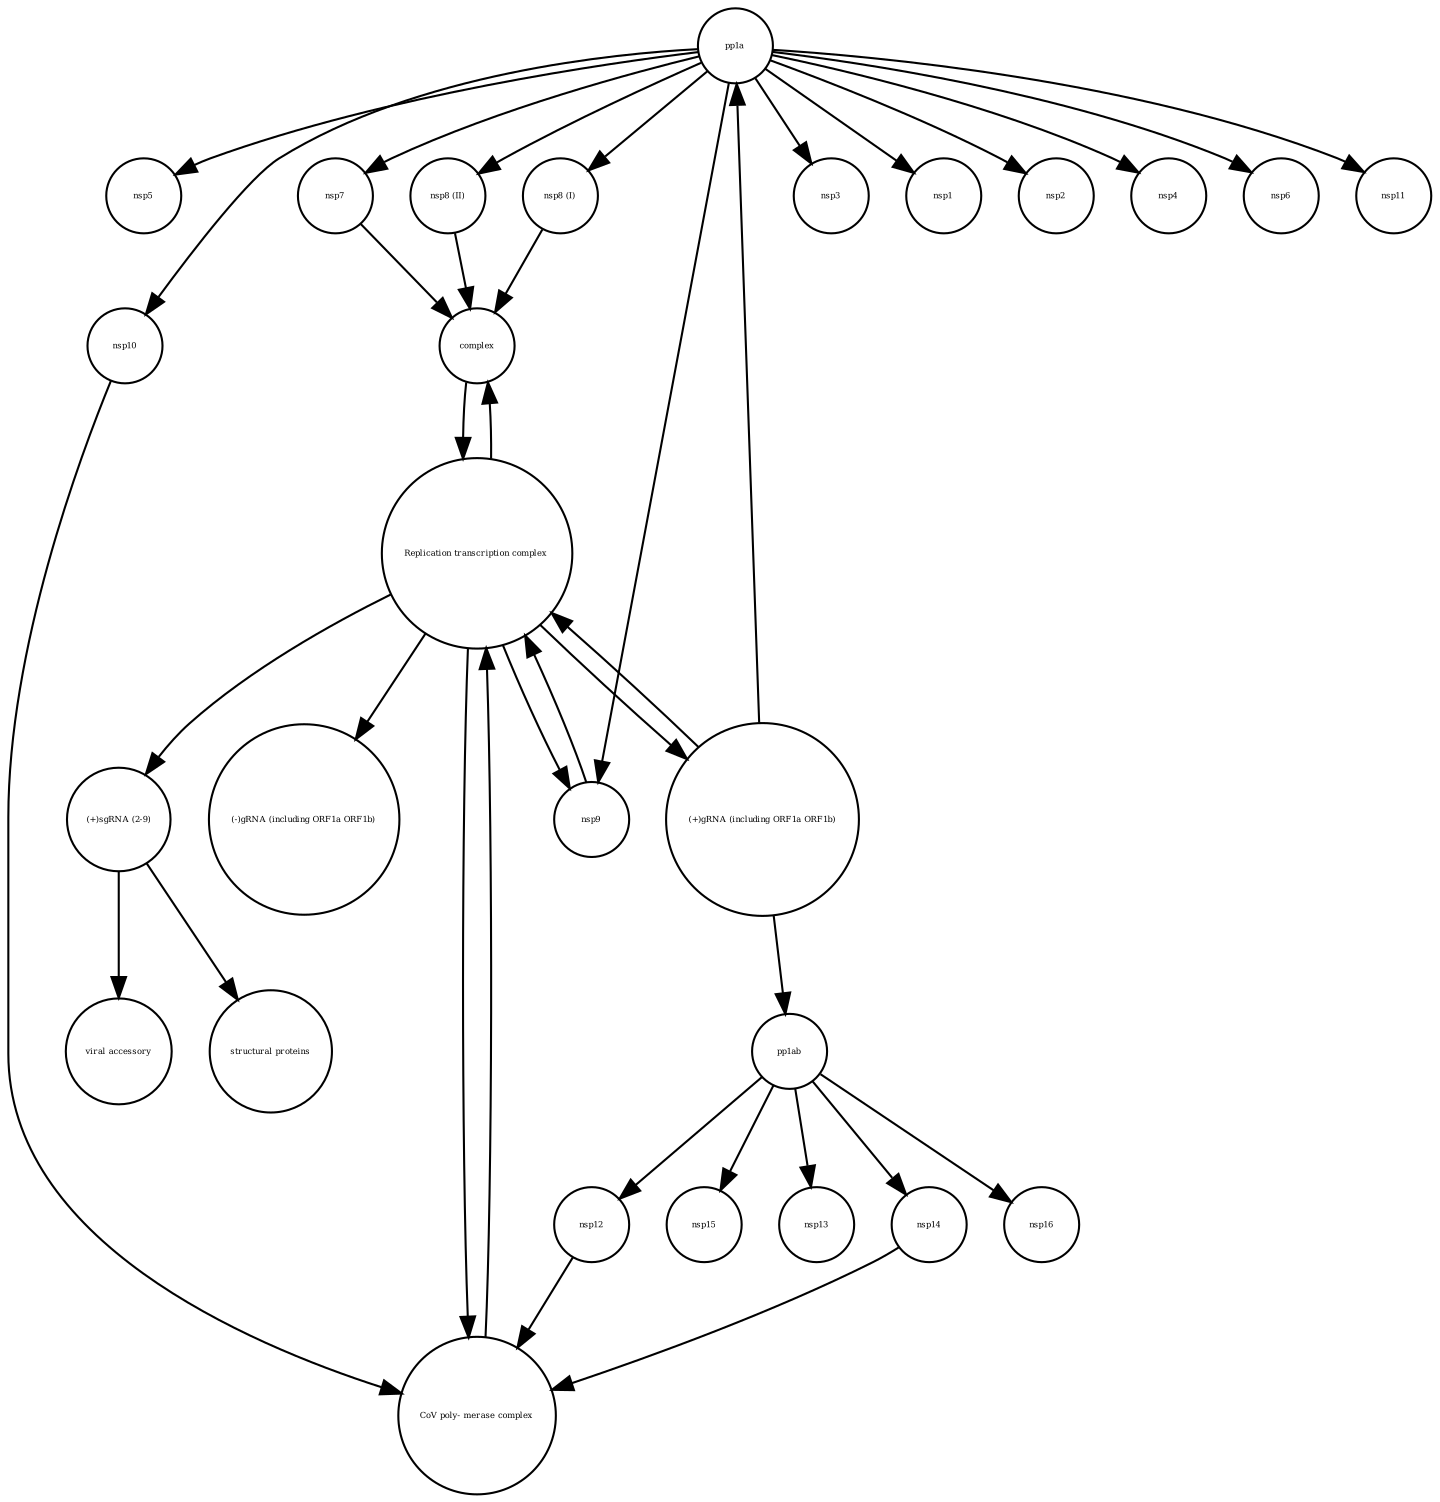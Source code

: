 strict digraph  {
nsp5 [annotation="", bipartite=0, cls=macromolecule, fontsize=4, label=nsp5, shape=circle];
"viral accessory" [annotation="", bipartite=0, cls=macromolecule, fontsize=4, label="viral accessory", shape=circle];
nsp7 [annotation="", bipartite=0, cls=macromolecule, fontsize=4, label=nsp7, shape=circle];
"CoV poly- merase complex" [annotation="", bipartite=0, cls=complex, fontsize=4, label="CoV poly- merase complex", shape=circle];
nsp15 [annotation="", bipartite=0, cls=macromolecule, fontsize=4, label=nsp15, shape=circle];
nsp13 [annotation="", bipartite=0, cls=macromolecule, fontsize=4, label=nsp13, shape=circle];
nsp12 [annotation="", bipartite=0, cls=macromolecule, fontsize=4, label=nsp12, shape=circle];
nsp3 [annotation="", bipartite=0, cls=macromolecule, fontsize=4, label=nsp3, shape=circle];
nsp10 [annotation="", bipartite=0, cls=macromolecule, fontsize=4, label=nsp10, shape=circle];
nsp1 [annotation="", bipartite=0, cls=macromolecule, fontsize=4, label=nsp1, shape=circle];
"structural proteins" [annotation="", bipartite=0, cls=macromolecule, fontsize=4, label="structural proteins", shape=circle];
"(+)sgRNA (2-9)" [annotation="", bipartite=0, cls="nucleic acid feature", fontsize=4, label="(+)sgRNA (2-9)", shape=circle];
complex [annotation="", bipartite=0, cls=complex, fontsize=4, label=complex, shape=circle];
nsp2 [annotation="", bipartite=0, cls=macromolecule, fontsize=4, label=nsp2, shape=circle];
nsp4 [annotation="", bipartite=0, cls=macromolecule, fontsize=4, label=nsp4, shape=circle];
nsp14 [annotation="", bipartite=0, cls=macromolecule, fontsize=4, label=nsp14, shape=circle];
"nsp8 (II)" [annotation="", bipartite=0, cls=macromolecule, fontsize=4, label="nsp8 (II)", shape=circle];
nsp6 [annotation="", bipartite=0, cls=macromolecule, fontsize=4, label=nsp6, shape=circle];
pp1a [annotation="", bipartite=0, cls=macromolecule, fontsize=4, label=pp1a, shape=circle];
"Replication transcription complex " [annotation="", bipartite=0, cls=complex, fontsize=4, label="Replication transcription complex ", shape=circle];
"nsp8 (I)" [annotation="", bipartite=0, cls=macromolecule, fontsize=4, label="nsp8 (I)", shape=circle];
nsp11 [annotation="", bipartite=0, cls=macromolecule, fontsize=4, label=nsp11, shape=circle];
"(+)gRNA (including ORF1a ORF1b)" [annotation="", bipartite=0, cls="nucleic acid feature", fontsize=4, label="(+)gRNA (including ORF1a ORF1b)", shape=circle];
nsp16 [annotation="", bipartite=0, cls=macromolecule, fontsize=4, label=nsp16, shape=circle];
nsp9 [annotation="", bipartite=0, cls=macromolecule, fontsize=4, label=nsp9, shape=circle];
"(-)gRNA (including ORF1a ORF1b)" [annotation="", bipartite=0, cls="nucleic acid feature", fontsize=4, label="(-)gRNA (including ORF1a ORF1b)", shape=circle];
pp1ab [annotation="", bipartite=0, cls=macromolecule, fontsize=4, label=pp1ab, shape=circle];
nsp7 -> complex  [annotation="", interaction_type=production];
"CoV poly- merase complex" -> "Replication transcription complex "  [annotation="", interaction_type=production];
nsp12 -> "CoV poly- merase complex"  [annotation="", interaction_type=production];
nsp10 -> "CoV poly- merase complex"  [annotation="", interaction_type=production];
"(+)sgRNA (2-9)" -> "structural proteins"  [annotation="", interaction_type="necessary stimulation"];
"(+)sgRNA (2-9)" -> "viral accessory"  [annotation="", interaction_type="necessary stimulation"];
complex -> "Replication transcription complex "  [annotation="", interaction_type=production];
nsp14 -> "CoV poly- merase complex"  [annotation="", interaction_type=production];
"nsp8 (II)" -> complex  [annotation="", interaction_type=production];
pp1a -> nsp10  [annotation="", interaction_type=production];
pp1a -> nsp5  [annotation="", interaction_type=production];
pp1a -> nsp1  [annotation="", interaction_type=production];
pp1a -> nsp2  [annotation="", interaction_type=production];
pp1a -> nsp7  [annotation="", interaction_type=production];
pp1a -> "nsp8 (I)"  [annotation="", interaction_type=production];
pp1a -> nsp4  [annotation="", interaction_type=production];
pp1a -> nsp11  [annotation="", interaction_type=production];
pp1a -> "nsp8 (II)"  [annotation="", interaction_type=production];
pp1a -> nsp9  [annotation="", interaction_type=production];
pp1a -> nsp3  [annotation="", interaction_type=production];
pp1a -> nsp6  [annotation="", interaction_type=production];
"Replication transcription complex " -> complex  [annotation="", interaction_type=production];
"Replication transcription complex " -> "CoV poly- merase complex"  [annotation="", interaction_type=production];
"Replication transcription complex " -> "(+)gRNA (including ORF1a ORF1b)"  [annotation="", interaction_type=production];
"Replication transcription complex " -> nsp9  [annotation="", interaction_type=production];
"Replication transcription complex " -> "(-)gRNA (including ORF1a ORF1b)"  [annotation="", interaction_type=production];
"Replication transcription complex " -> "(+)sgRNA (2-9)"  [annotation="", interaction_type="necessary stimulation"];
"nsp8 (I)" -> complex  [annotation="", interaction_type=production];
"(+)gRNA (including ORF1a ORF1b)" -> pp1a  [annotation="", interaction_type="necessary stimulation"];
"(+)gRNA (including ORF1a ORF1b)" -> pp1ab  [annotation="", interaction_type="necessary stimulation"];
"(+)gRNA (including ORF1a ORF1b)" -> "Replication transcription complex "  [annotation="", interaction_type=production];
nsp9 -> "Replication transcription complex "  [annotation="", interaction_type=production];
pp1ab -> nsp15  [annotation="", interaction_type=production];
pp1ab -> nsp13  [annotation="", interaction_type=production];
pp1ab -> nsp12  [annotation="", interaction_type=production];
pp1ab -> nsp14  [annotation="", interaction_type=production];
pp1ab -> nsp16  [annotation="", interaction_type=production];
}
